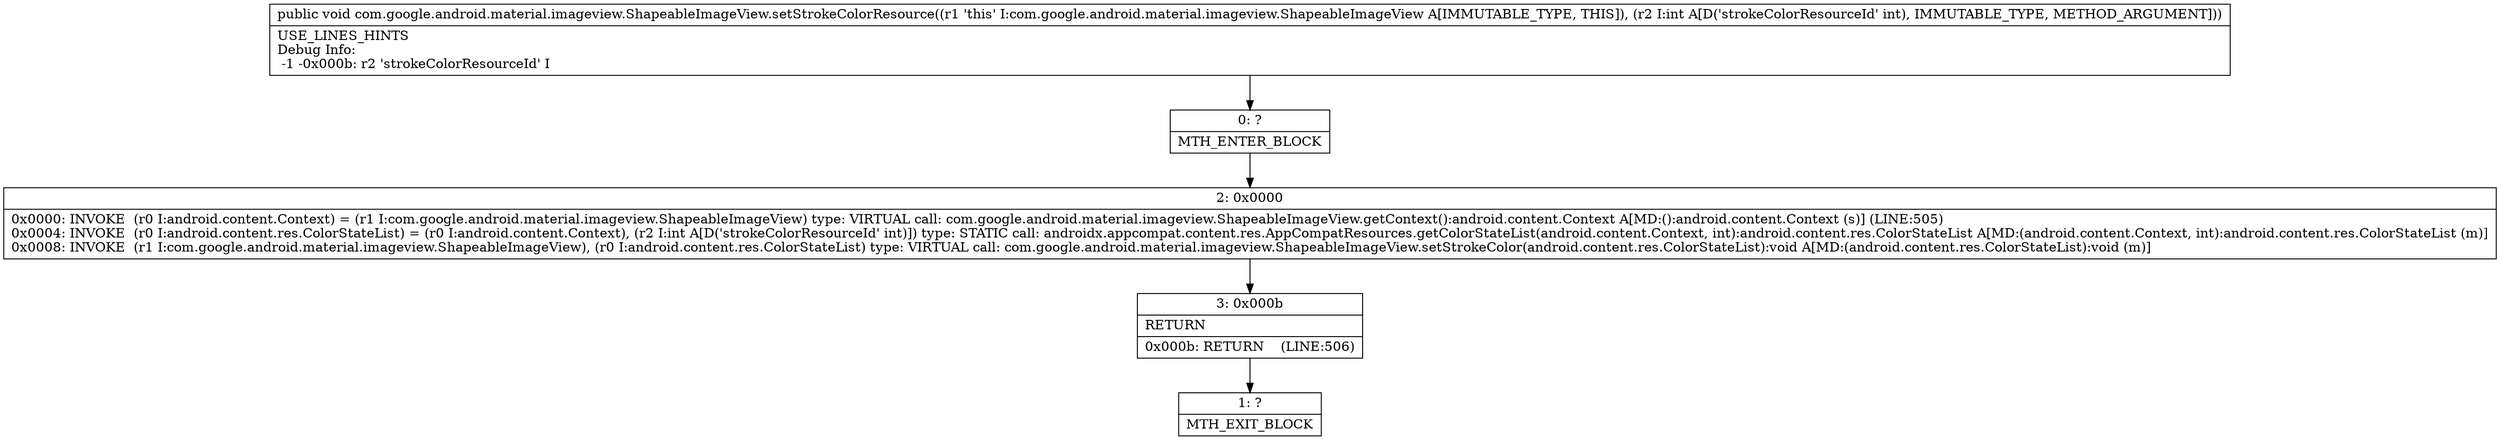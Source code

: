 digraph "CFG forcom.google.android.material.imageview.ShapeableImageView.setStrokeColorResource(I)V" {
Node_0 [shape=record,label="{0\:\ ?|MTH_ENTER_BLOCK\l}"];
Node_2 [shape=record,label="{2\:\ 0x0000|0x0000: INVOKE  (r0 I:android.content.Context) = (r1 I:com.google.android.material.imageview.ShapeableImageView) type: VIRTUAL call: com.google.android.material.imageview.ShapeableImageView.getContext():android.content.Context A[MD:():android.content.Context (s)] (LINE:505)\l0x0004: INVOKE  (r0 I:android.content.res.ColorStateList) = (r0 I:android.content.Context), (r2 I:int A[D('strokeColorResourceId' int)]) type: STATIC call: androidx.appcompat.content.res.AppCompatResources.getColorStateList(android.content.Context, int):android.content.res.ColorStateList A[MD:(android.content.Context, int):android.content.res.ColorStateList (m)]\l0x0008: INVOKE  (r1 I:com.google.android.material.imageview.ShapeableImageView), (r0 I:android.content.res.ColorStateList) type: VIRTUAL call: com.google.android.material.imageview.ShapeableImageView.setStrokeColor(android.content.res.ColorStateList):void A[MD:(android.content.res.ColorStateList):void (m)]\l}"];
Node_3 [shape=record,label="{3\:\ 0x000b|RETURN\l|0x000b: RETURN    (LINE:506)\l}"];
Node_1 [shape=record,label="{1\:\ ?|MTH_EXIT_BLOCK\l}"];
MethodNode[shape=record,label="{public void com.google.android.material.imageview.ShapeableImageView.setStrokeColorResource((r1 'this' I:com.google.android.material.imageview.ShapeableImageView A[IMMUTABLE_TYPE, THIS]), (r2 I:int A[D('strokeColorResourceId' int), IMMUTABLE_TYPE, METHOD_ARGUMENT]))  | USE_LINES_HINTS\lDebug Info:\l  \-1 \-0x000b: r2 'strokeColorResourceId' I\l}"];
MethodNode -> Node_0;Node_0 -> Node_2;
Node_2 -> Node_3;
Node_3 -> Node_1;
}

